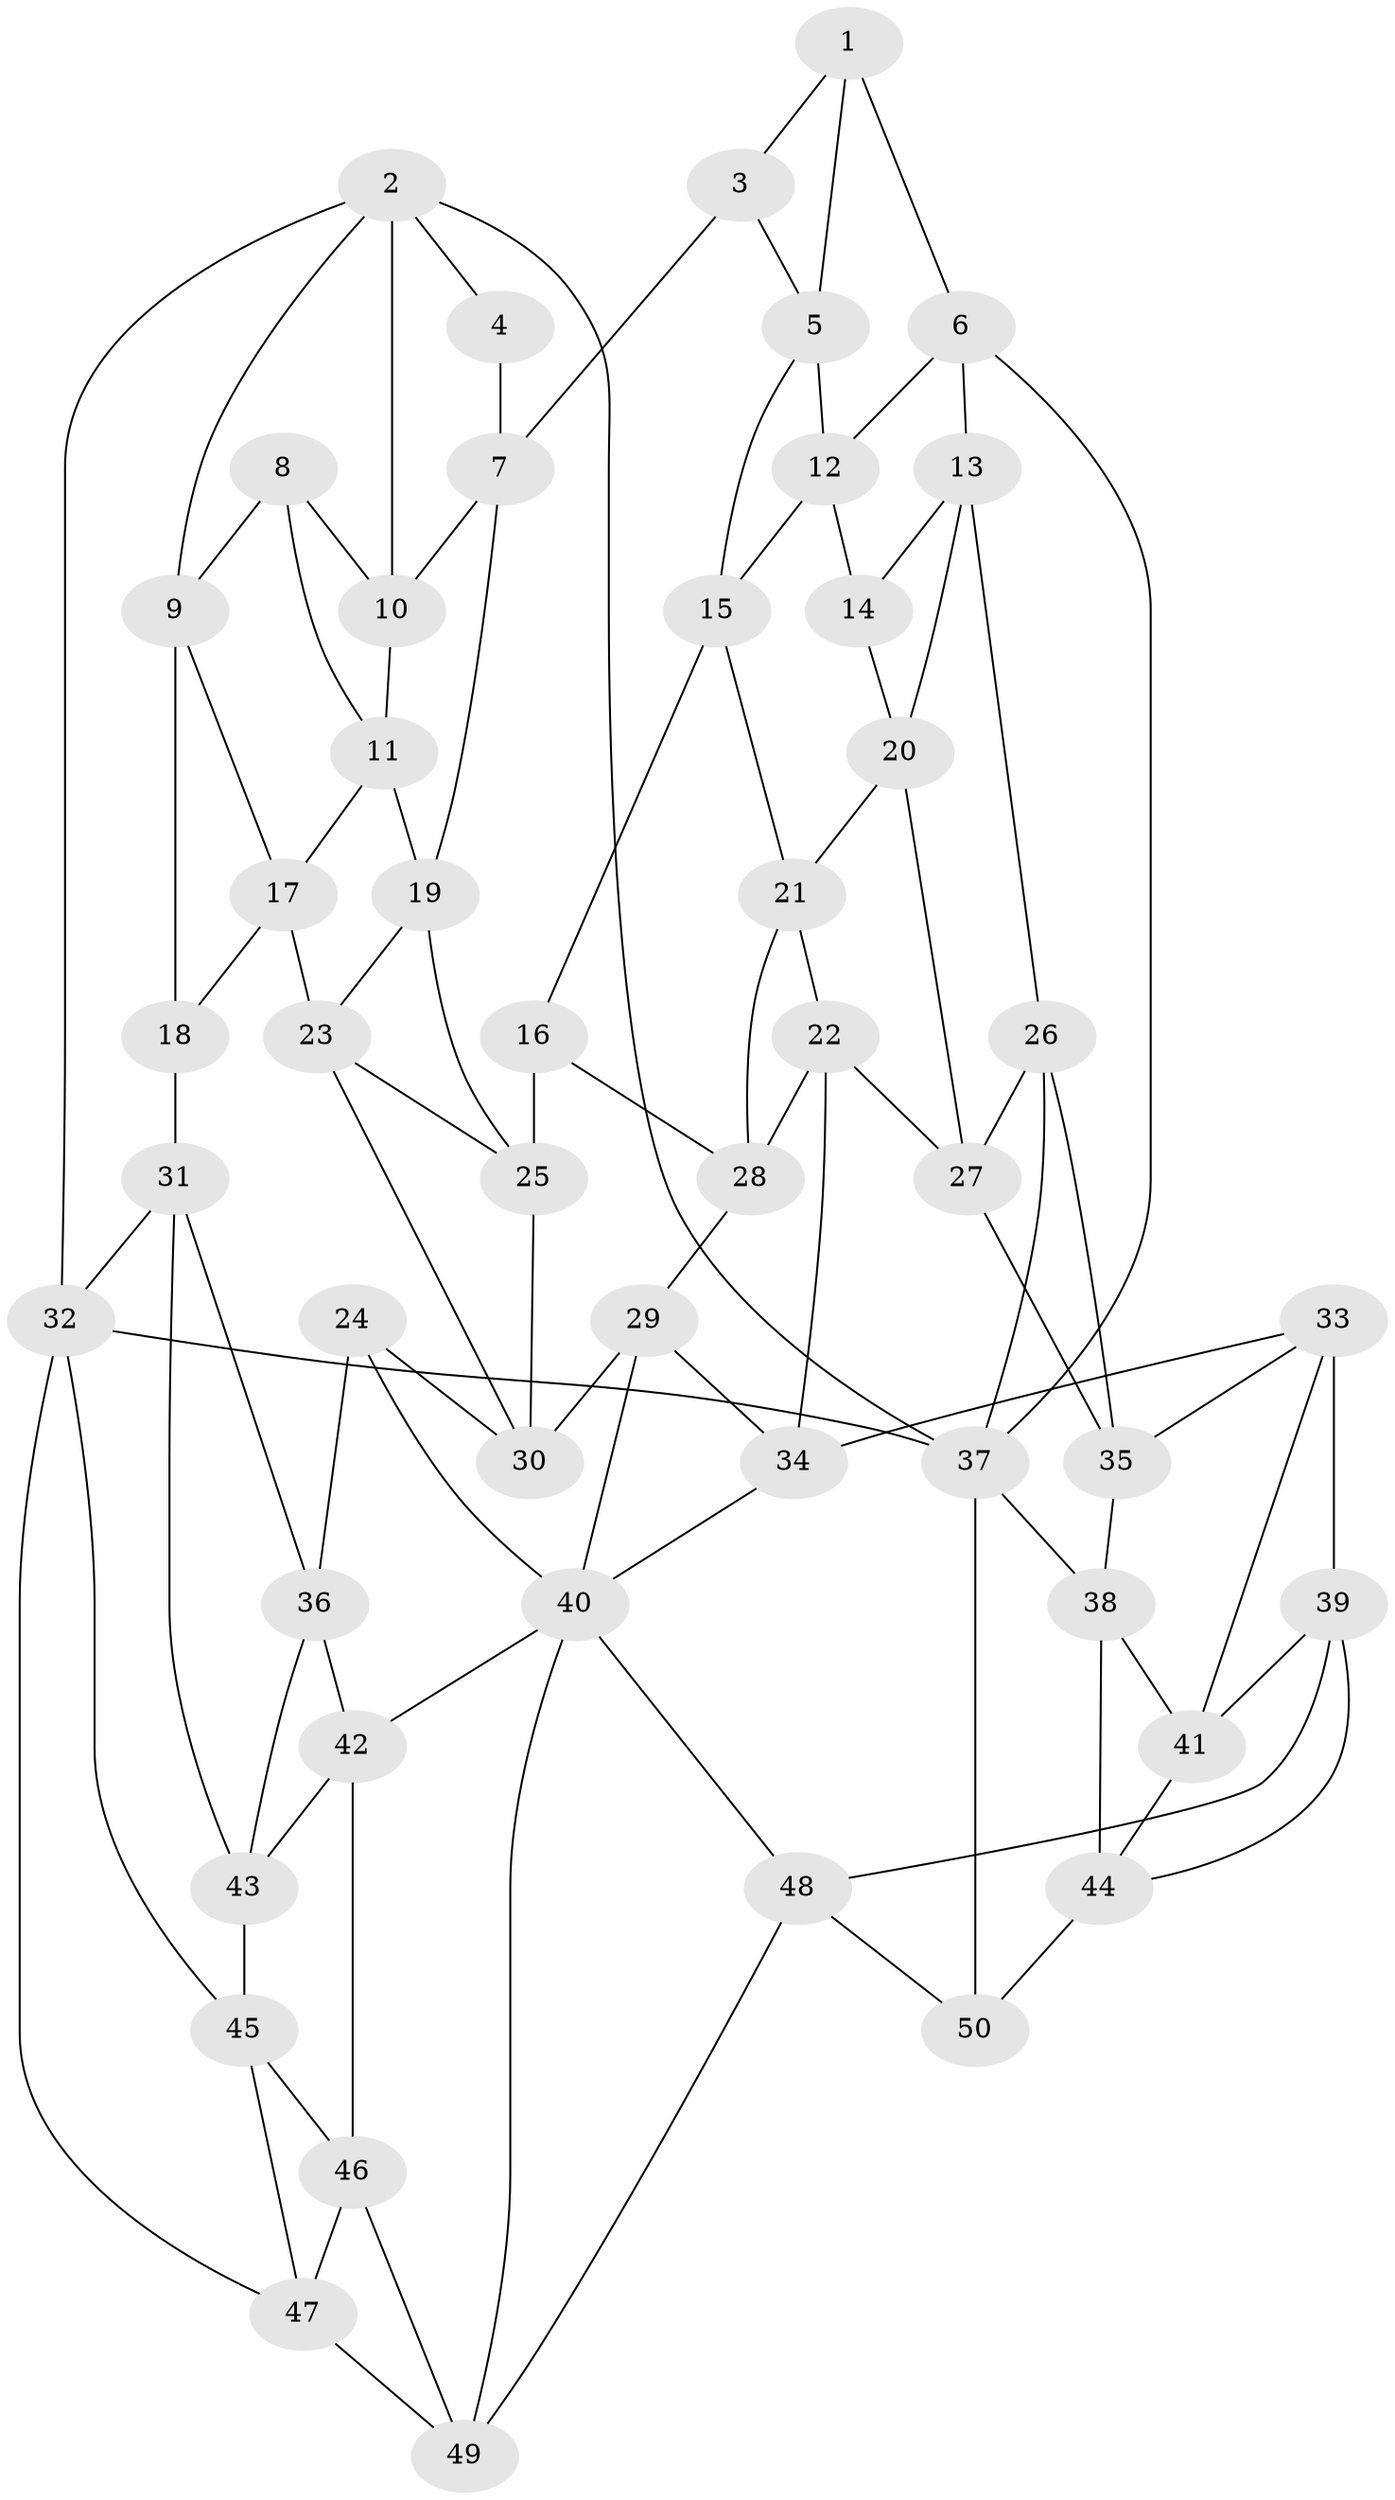// original degree distribution, {3: 0.02, 4: 0.24, 6: 0.22, 5: 0.52}
// Generated by graph-tools (version 1.1) at 2025/51/03/09/25 03:51:01]
// undirected, 50 vertices, 98 edges
graph export_dot {
graph [start="1"]
  node [color=gray90,style=filled];
  1;
  2;
  3;
  4;
  5;
  6;
  7;
  8;
  9;
  10;
  11;
  12;
  13;
  14;
  15;
  16;
  17;
  18;
  19;
  20;
  21;
  22;
  23;
  24;
  25;
  26;
  27;
  28;
  29;
  30;
  31;
  32;
  33;
  34;
  35;
  36;
  37;
  38;
  39;
  40;
  41;
  42;
  43;
  44;
  45;
  46;
  47;
  48;
  49;
  50;
  1 -- 3 [weight=1.0];
  1 -- 5 [weight=1.0];
  1 -- 6 [weight=1.0];
  2 -- 4 [weight=1.0];
  2 -- 9 [weight=1.0];
  2 -- 10 [weight=1.0];
  2 -- 32 [weight=1.0];
  2 -- 37 [weight=1.0];
  3 -- 5 [weight=1.0];
  3 -- 7 [weight=1.0];
  4 -- 7 [weight=1.0];
  5 -- 12 [weight=1.0];
  5 -- 15 [weight=1.0];
  6 -- 12 [weight=1.0];
  6 -- 13 [weight=1.0];
  6 -- 37 [weight=1.0];
  7 -- 10 [weight=1.0];
  7 -- 19 [weight=1.0];
  8 -- 9 [weight=1.0];
  8 -- 10 [weight=1.0];
  8 -- 11 [weight=1.0];
  9 -- 17 [weight=1.0];
  9 -- 18 [weight=1.0];
  10 -- 11 [weight=1.0];
  11 -- 17 [weight=1.0];
  11 -- 19 [weight=1.0];
  12 -- 14 [weight=1.0];
  12 -- 15 [weight=1.0];
  13 -- 14 [weight=1.0];
  13 -- 20 [weight=1.0];
  13 -- 26 [weight=1.0];
  14 -- 20 [weight=1.0];
  15 -- 16 [weight=1.0];
  15 -- 21 [weight=1.0];
  16 -- 25 [weight=1.0];
  16 -- 28 [weight=1.0];
  17 -- 18 [weight=1.0];
  17 -- 23 [weight=1.0];
  18 -- 31 [weight=1.0];
  19 -- 23 [weight=1.0];
  19 -- 25 [weight=1.0];
  20 -- 21 [weight=1.0];
  20 -- 27 [weight=1.0];
  21 -- 22 [weight=1.0];
  21 -- 28 [weight=1.0];
  22 -- 27 [weight=1.0];
  22 -- 28 [weight=1.0];
  22 -- 34 [weight=1.0];
  23 -- 25 [weight=1.0];
  23 -- 30 [weight=1.0];
  24 -- 30 [weight=1.0];
  24 -- 36 [weight=1.0];
  24 -- 40 [weight=1.0];
  25 -- 30 [weight=1.0];
  26 -- 27 [weight=1.0];
  26 -- 35 [weight=1.0];
  26 -- 37 [weight=1.0];
  27 -- 35 [weight=1.0];
  28 -- 29 [weight=1.0];
  29 -- 30 [weight=1.0];
  29 -- 34 [weight=1.0];
  29 -- 40 [weight=1.0];
  31 -- 32 [weight=1.0];
  31 -- 36 [weight=1.0];
  31 -- 43 [weight=1.0];
  32 -- 37 [weight=1.0];
  32 -- 45 [weight=1.0];
  32 -- 47 [weight=1.0];
  33 -- 34 [weight=1.0];
  33 -- 35 [weight=1.0];
  33 -- 39 [weight=1.0];
  33 -- 41 [weight=1.0];
  34 -- 40 [weight=1.0];
  35 -- 38 [weight=1.0];
  36 -- 42 [weight=1.0];
  36 -- 43 [weight=1.0];
  37 -- 38 [weight=1.0];
  37 -- 50 [weight=1.0];
  38 -- 41 [weight=1.0];
  38 -- 44 [weight=1.0];
  39 -- 41 [weight=1.0];
  39 -- 44 [weight=1.0];
  39 -- 48 [weight=1.0];
  40 -- 42 [weight=1.0];
  40 -- 48 [weight=1.0];
  40 -- 49 [weight=1.0];
  41 -- 44 [weight=1.0];
  42 -- 43 [weight=1.0];
  42 -- 46 [weight=1.0];
  43 -- 45 [weight=1.0];
  44 -- 50 [weight=1.0];
  45 -- 46 [weight=1.0];
  45 -- 47 [weight=1.0];
  46 -- 47 [weight=1.0];
  46 -- 49 [weight=1.0];
  47 -- 49 [weight=1.0];
  48 -- 49 [weight=1.0];
  48 -- 50 [weight=1.0];
}
